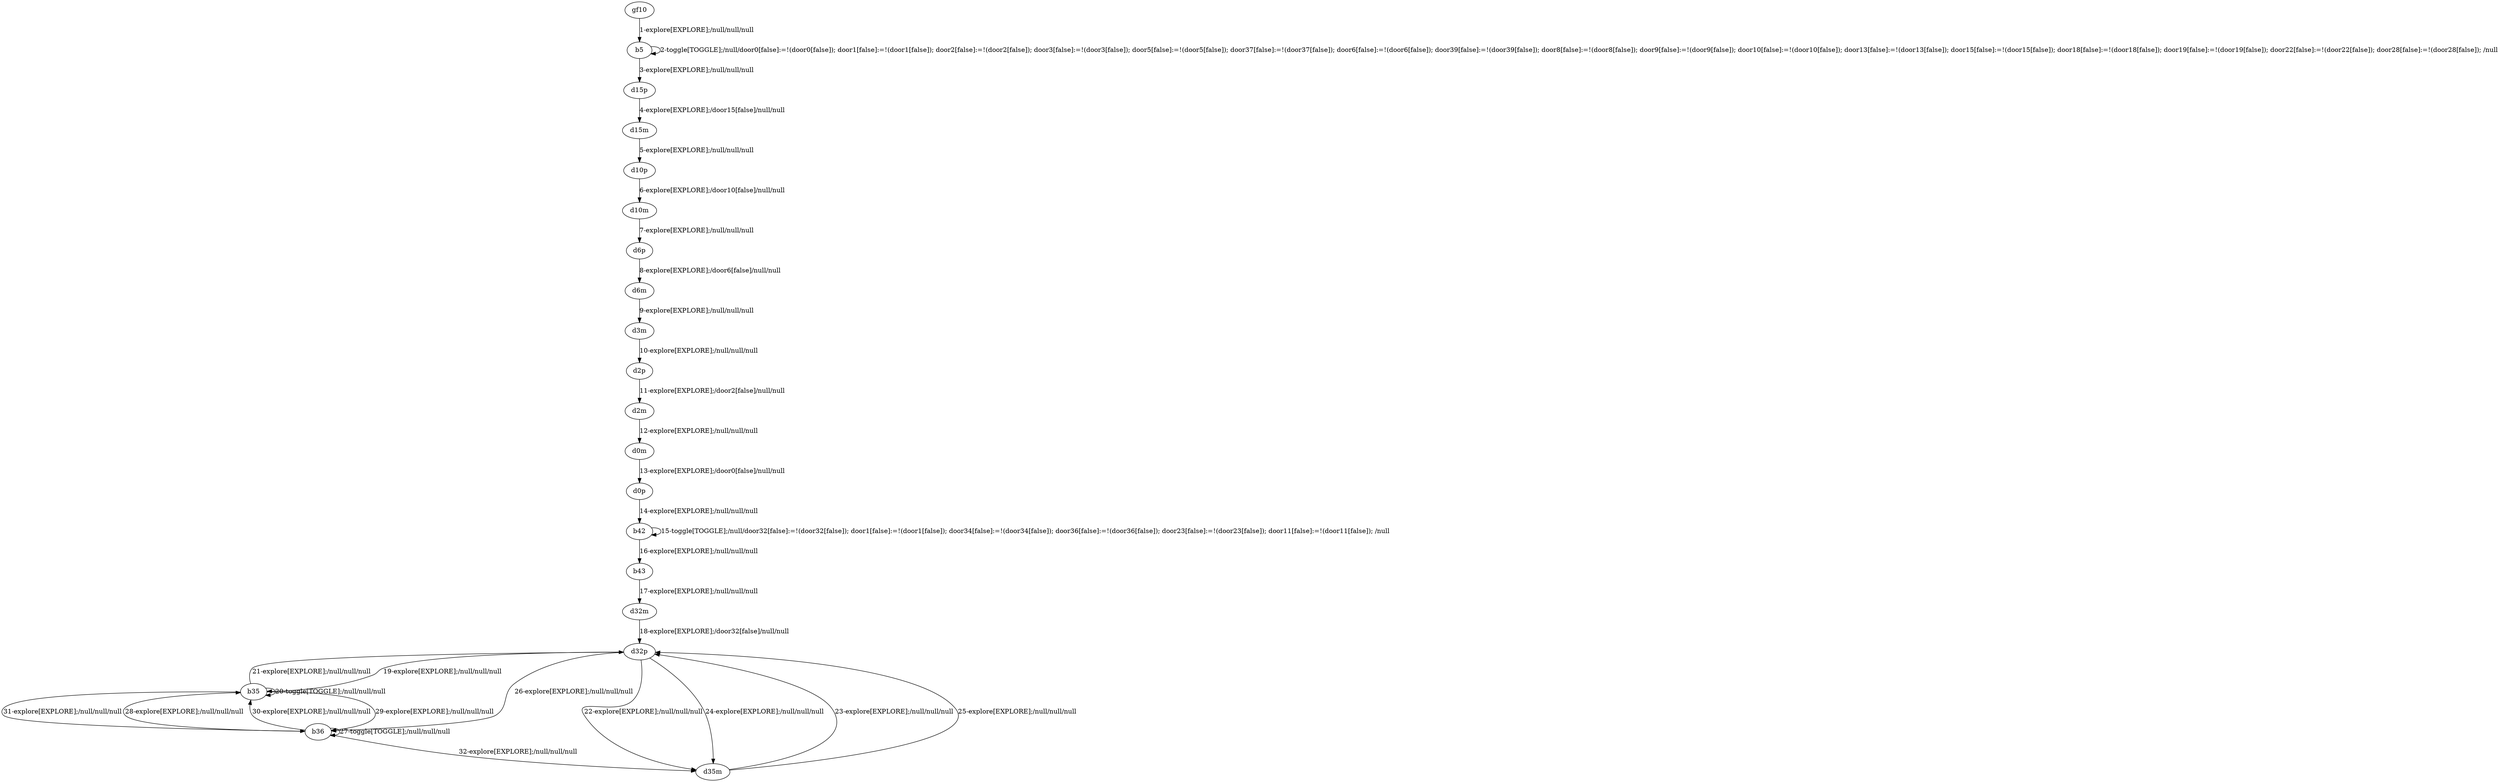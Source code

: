 # Total number of goals covered by this test: 1
# b35 --> b35

digraph g {
"gf10" -> "b5" [label = "1-explore[EXPLORE];/null/null/null"];
"b5" -> "b5" [label = "2-toggle[TOGGLE];/null/door0[false]:=!(door0[false]); door1[false]:=!(door1[false]); door2[false]:=!(door2[false]); door3[false]:=!(door3[false]); door5[false]:=!(door5[false]); door37[false]:=!(door37[false]); door6[false]:=!(door6[false]); door39[false]:=!(door39[false]); door8[false]:=!(door8[false]); door9[false]:=!(door9[false]); door10[false]:=!(door10[false]); door13[false]:=!(door13[false]); door15[false]:=!(door15[false]); door18[false]:=!(door18[false]); door19[false]:=!(door19[false]); door22[false]:=!(door22[false]); door28[false]:=!(door28[false]); /null"];
"b5" -> "d15p" [label = "3-explore[EXPLORE];/null/null/null"];
"d15p" -> "d15m" [label = "4-explore[EXPLORE];/door15[false]/null/null"];
"d15m" -> "d10p" [label = "5-explore[EXPLORE];/null/null/null"];
"d10p" -> "d10m" [label = "6-explore[EXPLORE];/door10[false]/null/null"];
"d10m" -> "d6p" [label = "7-explore[EXPLORE];/null/null/null"];
"d6p" -> "d6m" [label = "8-explore[EXPLORE];/door6[false]/null/null"];
"d6m" -> "d3m" [label = "9-explore[EXPLORE];/null/null/null"];
"d3m" -> "d2p" [label = "10-explore[EXPLORE];/null/null/null"];
"d2p" -> "d2m" [label = "11-explore[EXPLORE];/door2[false]/null/null"];
"d2m" -> "d0m" [label = "12-explore[EXPLORE];/null/null/null"];
"d0m" -> "d0p" [label = "13-explore[EXPLORE];/door0[false]/null/null"];
"d0p" -> "b42" [label = "14-explore[EXPLORE];/null/null/null"];
"b42" -> "b42" [label = "15-toggle[TOGGLE];/null/door32[false]:=!(door32[false]); door1[false]:=!(door1[false]); door34[false]:=!(door34[false]); door36[false]:=!(door36[false]); door23[false]:=!(door23[false]); door11[false]:=!(door11[false]); /null"];
"b42" -> "b43" [label = "16-explore[EXPLORE];/null/null/null"];
"b43" -> "d32m" [label = "17-explore[EXPLORE];/null/null/null"];
"d32m" -> "d32p" [label = "18-explore[EXPLORE];/door32[false]/null/null"];
"d32p" -> "b35" [label = "19-explore[EXPLORE];/null/null/null"];
"b35" -> "b35" [label = "20-toggle[TOGGLE];/null/null/null"];
"b35" -> "d32p" [label = "21-explore[EXPLORE];/null/null/null"];
"d32p" -> "d35m" [label = "22-explore[EXPLORE];/null/null/null"];
"d35m" -> "d32p" [label = "23-explore[EXPLORE];/null/null/null"];
"d32p" -> "d35m" [label = "24-explore[EXPLORE];/null/null/null"];
"d35m" -> "d32p" [label = "25-explore[EXPLORE];/null/null/null"];
"d32p" -> "b36" [label = "26-explore[EXPLORE];/null/null/null"];
"b36" -> "b36" [label = "27-toggle[TOGGLE];/null/null/null"];
"b36" -> "b35" [label = "28-explore[EXPLORE];/null/null/null"];
"b35" -> "b36" [label = "29-explore[EXPLORE];/null/null/null"];
"b36" -> "b35" [label = "30-explore[EXPLORE];/null/null/null"];
"b35" -> "b36" [label = "31-explore[EXPLORE];/null/null/null"];
"b36" -> "d35m" [label = "32-explore[EXPLORE];/null/null/null"];
}